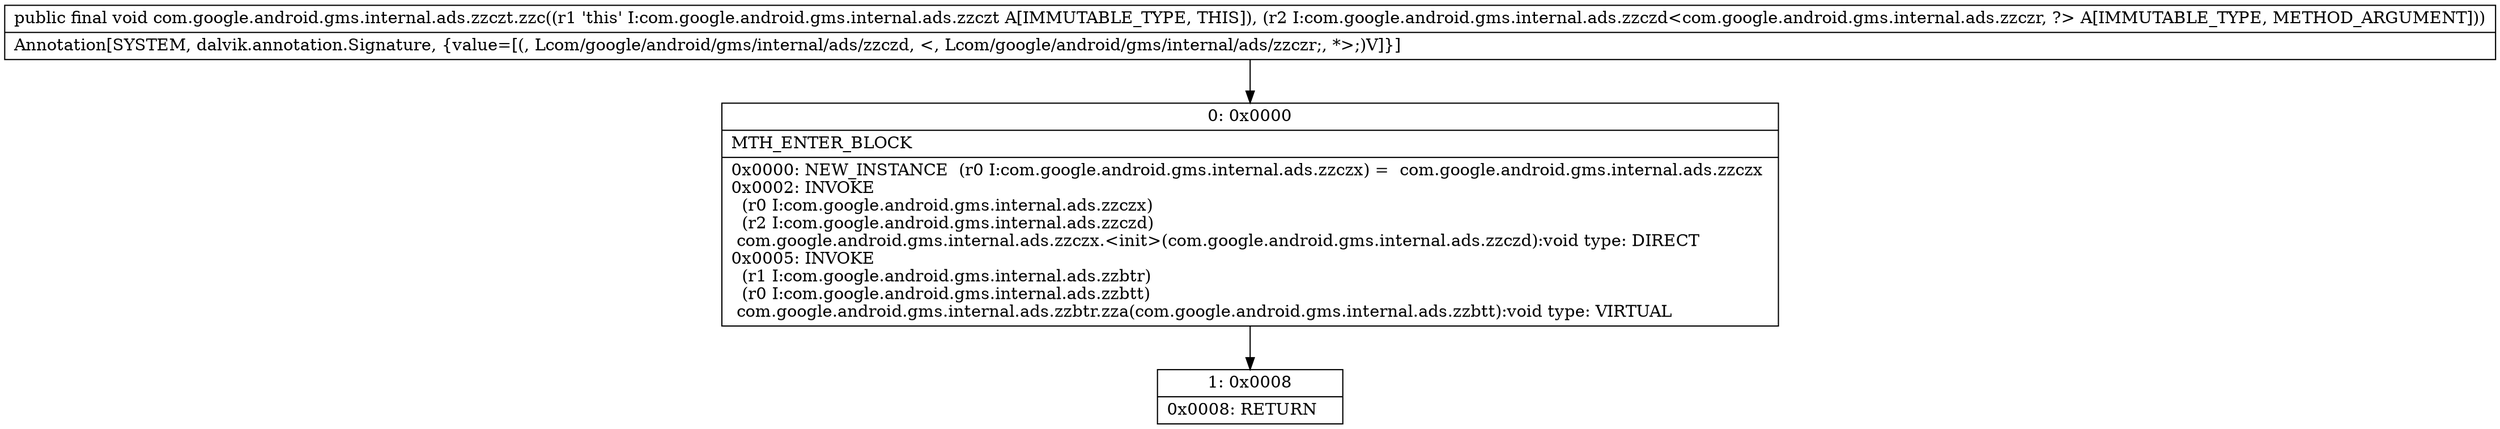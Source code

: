 digraph "CFG forcom.google.android.gms.internal.ads.zzczt.zzc(Lcom\/google\/android\/gms\/internal\/ads\/zzczd;)V" {
Node_0 [shape=record,label="{0\:\ 0x0000|MTH_ENTER_BLOCK\l|0x0000: NEW_INSTANCE  (r0 I:com.google.android.gms.internal.ads.zzczx) =  com.google.android.gms.internal.ads.zzczx \l0x0002: INVOKE  \l  (r0 I:com.google.android.gms.internal.ads.zzczx)\l  (r2 I:com.google.android.gms.internal.ads.zzczd)\l com.google.android.gms.internal.ads.zzczx.\<init\>(com.google.android.gms.internal.ads.zzczd):void type: DIRECT \l0x0005: INVOKE  \l  (r1 I:com.google.android.gms.internal.ads.zzbtr)\l  (r0 I:com.google.android.gms.internal.ads.zzbtt)\l com.google.android.gms.internal.ads.zzbtr.zza(com.google.android.gms.internal.ads.zzbtt):void type: VIRTUAL \l}"];
Node_1 [shape=record,label="{1\:\ 0x0008|0x0008: RETURN   \l}"];
MethodNode[shape=record,label="{public final void com.google.android.gms.internal.ads.zzczt.zzc((r1 'this' I:com.google.android.gms.internal.ads.zzczt A[IMMUTABLE_TYPE, THIS]), (r2 I:com.google.android.gms.internal.ads.zzczd\<com.google.android.gms.internal.ads.zzczr, ?\> A[IMMUTABLE_TYPE, METHOD_ARGUMENT]))  | Annotation[SYSTEM, dalvik.annotation.Signature, \{value=[(, Lcom\/google\/android\/gms\/internal\/ads\/zzczd, \<, Lcom\/google\/android\/gms\/internal\/ads\/zzczr;, *\>;)V]\}]\l}"];
MethodNode -> Node_0;
Node_0 -> Node_1;
}

